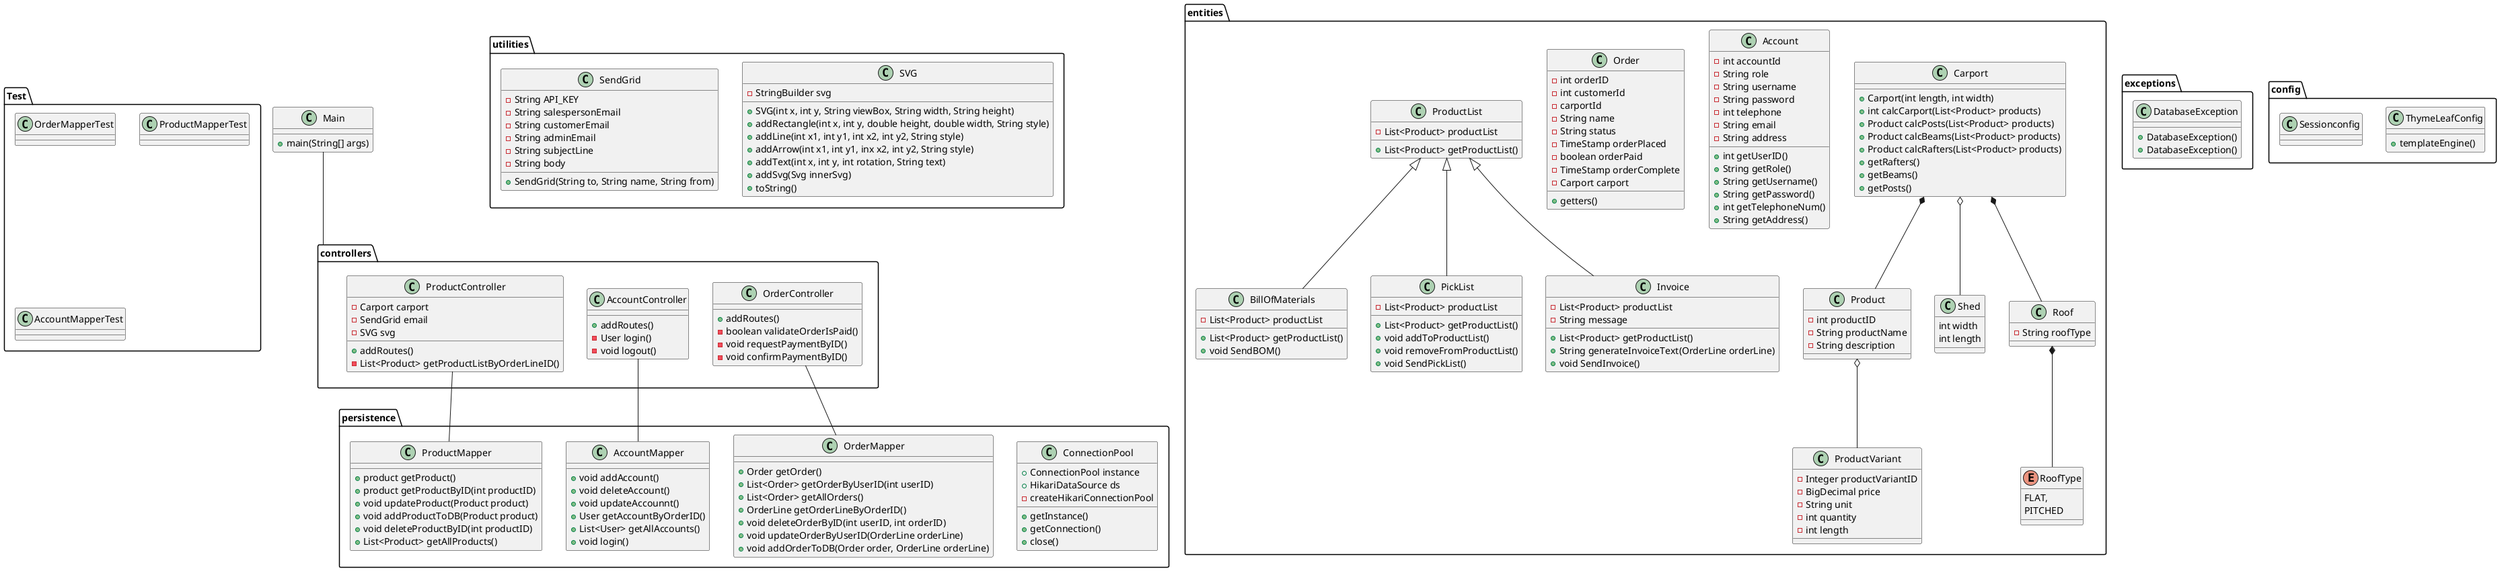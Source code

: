 @startuml
'https://plantuml.com/class-diagram


class Main {
+main(String[] args)
}

package utilities {
    class SVG {
    - StringBuilder svg
    + SVG(int x, int y, String viewBox, String width, String height)
    + addRectangle(int x, int y, double height, double width, String style)
    + addLine(int x1, int y1, int x2, int y2, String style)
    + addArrow(int x1, int y1, inx x2, int y2, String style)
    + addText(int x, int y, int rotation, String text)
    + addSvg(Svg innerSvg)
    'Override
    + toString()
    }
    class SendGrid
    {
    - String API_KEY
    - String salespersonEmail
    - String customerEmail
    - String adminEmail
    - String subjectLine
    - String body
    + SendGrid(String to, String name, String from)
    }
}

package controllers {
    class OrderController {
    + addRoutes()
    - boolean validateOrderIsPaid()
    - void requestPaymentByID()
    - void confirmPaymentByID()
    }

    class AccountController {
    + addRoutes()
    - User login()
    - void logout()

    }
    class ProductController {
    - Carport carport
    - SendGrid email
    - SVG svg
    + addRoutes()
    - List<Product> getProductListByOrderLineID()
    }
}

package entities {
    class Carport
    {
    + Carport(int length, int width)
    + int calcCarport(List<Product> products)
    + Product calcPosts(List<Product> products)
    + Product calcBeams(List<Product> products)
    + Product calcRafters(List<Product> products)
    + getRafters()
    + getBeams()
    + getPosts()
    'List<Product> calcBOM(User user, List<Product> products)
    'List<Product> calculateProductList(int posts, int beams, int rafters)
    }
    class Account{
    - int accountId
    - String role
    - String username
    - String password
    - int telephone
    - String email
    - String address

    + int getUserID()
    + String getRole()
    + String getUsername()
    + String getPassword()
    + int getTelephoneNum()
    + String getAddress()
    }

    class Order {
    - int orderID
    - int customerId
    - carportId
    - String name
    'ordrestatus
    - String status
    - TimeStamp orderPlaced
    - boolean orderPaid
    - TimeStamp orderComplete
    - Carport carport
    + getters()
    }

    class Product {
    - int productID
    - String productName
    - String description
    }

    class ProductVariant {
    -Integer productVariantID
    - BigDecimal price
    - String unit
    - int quantity
    - int length
    }
    class Shed
        {
        int width
        int length
        }

        enum RoofType {
        FLAT,
        PITCHED
        }

        class Roof
        {
        -String roofType
        }
        class ProductList
        {
        - List<Product> productList
        + List<Product> getProductList()
        }
        class BillOfMaterials
        {
        - List<Product> productList
        + List<Product> getProductList()
        + void SendBOM()
        }
        class PickList
        {
        - List<Product> productList
        + List<Product> getProductList()
        + void addToProductList()
        + void removeFromProductList()
        + void SendPickList()

        }
        class Invoice
        {
        - List<Product> productList
        - String message
        + List<Product> getProductList()
        + String generateInvoiceText(OrderLine orderLine)
        + void SendInvoice()
        }


}

package exceptions {
    class DatabaseException
    {
    + DatabaseException()
    + DatabaseException()
    }
}

package persistence {
    class ConnectionPool {
    +ConnectionPool instance
    +HikariDataSource ds
    'Ved ikke om de skal være static eller ej^
    +getInstance()
    +getConnection()
    +close()
    -createHikariConnectionPool
    }

    class OrderMapper {
    + Order getOrder()
    + List<Order> getOrderByUserID(int userID)
    + List<Order> getAllOrders()
    + OrderLine getOrderLineByOrderID()
    + void deleteOrderByID(int userID, int orderID)
    + void updateOrderByUserID(OrderLine orderLine)
    + void addOrderToDB(Order order, OrderLine orderLine)
    }

    class ProductMapper {
    + product getProduct()
    + product getProductByID(int productID)
    + void updateProduct(Product product)
    + void addProductToDB(Product product)
    + void deleteProductByID(int productID)
    + List<Product> getAllProducts()
    }

    class AccountMapper {
    + void addAccount()
    + void deleteAccount()
    + void updateAccounnt()
    + User getAccountByOrderID()
    + List<User> getAllAccounts()
    + void login()
    }
}

package config {
    class ThymeLeafConfig {
    + templateEngine()
    }
    class Sessionconfig {
    }
}

package Test {
    class OrderMapperTest {
    }
    class ProductMapperTest {
    }
    class AccountMapperTest {
    }
}

Main -- controllers

OrderController -- OrderMapper
ProductController -- ProductMapper
AccountController -- AccountMapper


Product o-- ProductVariant

Carport o-- Shed
Carport *-- Roof
Carport *-- Product
Roof *-- RoofType

ProductList <|-- BillOfMaterials
ProductList <|-- PickList
ProductList <|-- Invoice



@enduml